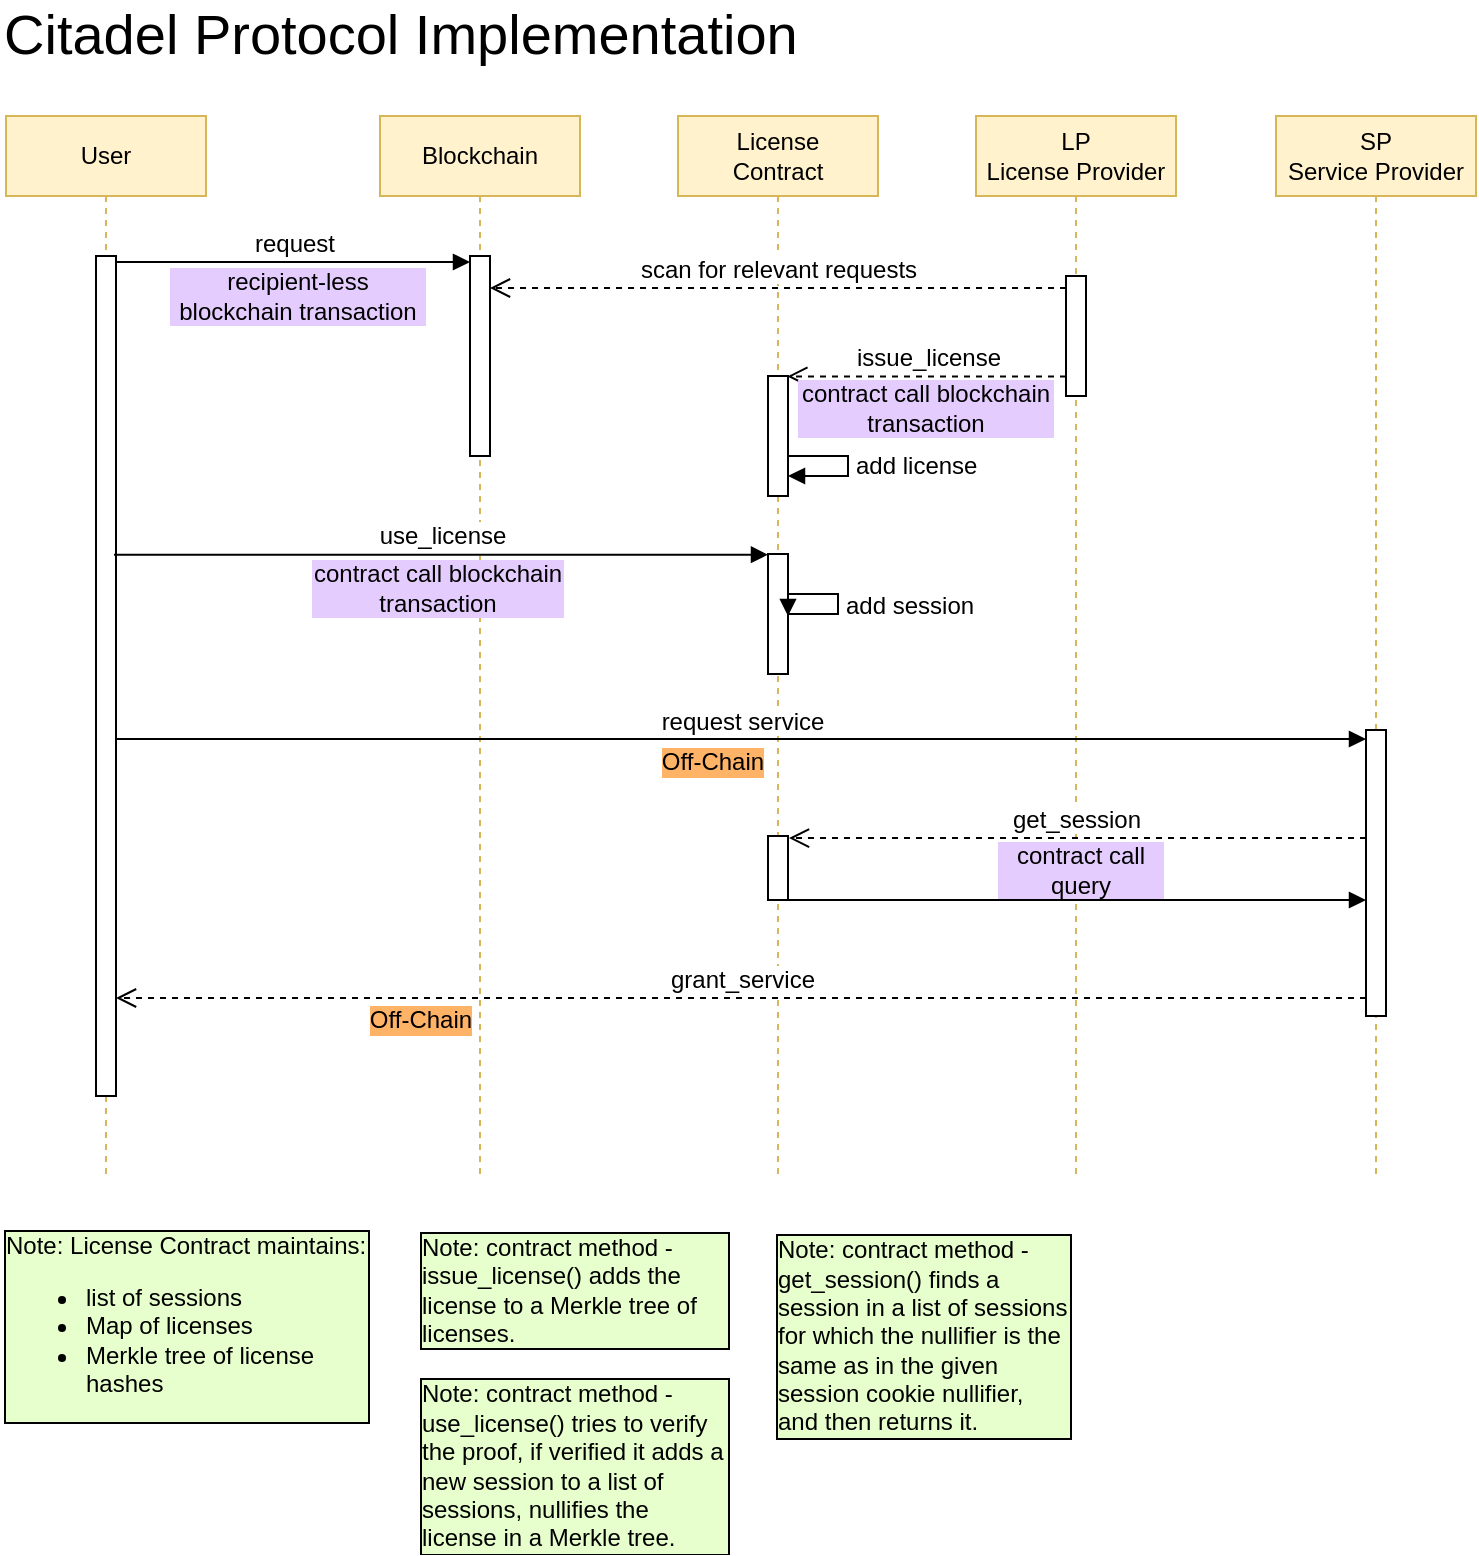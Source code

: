 <mxfile version="20.8.5" type="device"><diagram name="Page-1" id="2YBvvXClWsGukQMizWep"><mxGraphModel dx="1518" dy="735" grid="0" gridSize="10" guides="1" tooltips="1" connect="1" arrows="1" fold="1" page="1" pageScale="1" pageWidth="850" pageHeight="1100" math="0" shadow="0"><root><mxCell id="0"/><mxCell id="1" parent="0"/><mxCell id="u64HSYAH2522ybIrUDP--6" value="Blockchain" style="shape=umlLifeline;perimeter=lifelinePerimeter;whiteSpace=wrap;html=1;container=0;dropTarget=0;collapsible=0;recursiveResize=0;outlineConnect=0;portConstraint=eastwest;newEdgeStyle={&quot;edgeStyle&quot;:&quot;elbowEdgeStyle&quot;,&quot;elbow&quot;:&quot;vertical&quot;,&quot;curved&quot;:0,&quot;rounded&quot;:0};labelBackgroundColor=none;fillColor=#fff2cc;strokeColor=#d6b656;" vertex="1" parent="1"><mxGeometry x="262" y="140" width="100" height="530" as="geometry"/></mxCell><mxCell id="u64HSYAH2522ybIrUDP--7" value="" style="html=1;points=[];perimeter=orthogonalPerimeter;outlineConnect=0;targetShapes=umlLifeline;portConstraint=eastwest;newEdgeStyle={&quot;edgeStyle&quot;:&quot;elbowEdgeStyle&quot;,&quot;elbow&quot;:&quot;vertical&quot;,&quot;curved&quot;:0,&quot;rounded&quot;:0};labelBackgroundColor=none;" vertex="1" parent="u64HSYAH2522ybIrUDP--6"><mxGeometry x="45" y="70" width="10" height="100" as="geometry"/></mxCell><mxCell id="aM9ryv3xv72pqoxQDRHE-1" value="User" style="shape=umlLifeline;perimeter=lifelinePerimeter;whiteSpace=wrap;html=1;container=0;dropTarget=0;collapsible=0;recursiveResize=0;outlineConnect=0;portConstraint=eastwest;newEdgeStyle={&quot;edgeStyle&quot;:&quot;elbowEdgeStyle&quot;,&quot;elbow&quot;:&quot;vertical&quot;,&quot;curved&quot;:0,&quot;rounded&quot;:0};labelBackgroundColor=none;fillColor=#fff2cc;strokeColor=#d6b656;" parent="1" vertex="1"><mxGeometry x="75" y="140" width="100" height="530" as="geometry"/></mxCell><mxCell id="aM9ryv3xv72pqoxQDRHE-2" value="" style="html=1;points=[];perimeter=orthogonalPerimeter;outlineConnect=0;targetShapes=umlLifeline;portConstraint=eastwest;newEdgeStyle={&quot;edgeStyle&quot;:&quot;elbowEdgeStyle&quot;,&quot;elbow&quot;:&quot;vertical&quot;,&quot;curved&quot;:0,&quot;rounded&quot;:0};labelBackgroundColor=none;" parent="aM9ryv3xv72pqoxQDRHE-1" vertex="1"><mxGeometry x="45" y="70" width="10" height="420" as="geometry"/></mxCell><mxCell id="aM9ryv3xv72pqoxQDRHE-5" value="LP&lt;br&gt;License Provider" style="shape=umlLifeline;perimeter=lifelinePerimeter;whiteSpace=wrap;html=1;container=0;dropTarget=0;collapsible=0;recursiveResize=0;outlineConnect=0;portConstraint=eastwest;newEdgeStyle={&quot;edgeStyle&quot;:&quot;elbowEdgeStyle&quot;,&quot;elbow&quot;:&quot;vertical&quot;,&quot;curved&quot;:0,&quot;rounded&quot;:0};fillColor=#fff2cc;strokeColor=#d6b656;" parent="1" vertex="1"><mxGeometry x="560" y="140" width="100" height="530" as="geometry"/></mxCell><mxCell id="aM9ryv3xv72pqoxQDRHE-6" value="" style="html=1;points=[];perimeter=orthogonalPerimeter;outlineConnect=0;targetShapes=umlLifeline;portConstraint=eastwest;newEdgeStyle={&quot;edgeStyle&quot;:&quot;elbowEdgeStyle&quot;,&quot;elbow&quot;:&quot;vertical&quot;,&quot;curved&quot;:0,&quot;rounded&quot;:0};" parent="aM9ryv3xv72pqoxQDRHE-5" vertex="1"><mxGeometry x="45" y="80" width="10" height="60" as="geometry"/></mxCell><mxCell id="4C9R4s7j7FgXvdK5kdj--1" value="License&lt;br&gt;Contract" style="shape=umlLifeline;perimeter=lifelinePerimeter;whiteSpace=wrap;html=1;container=0;dropTarget=0;collapsible=0;recursiveResize=0;outlineConnect=0;portConstraint=eastwest;newEdgeStyle={&quot;edgeStyle&quot;:&quot;elbowEdgeStyle&quot;,&quot;elbow&quot;:&quot;vertical&quot;,&quot;curved&quot;:0,&quot;rounded&quot;:0};fillColor=#fff2cc;strokeColor=#d6b656;" parent="1" vertex="1"><mxGeometry x="411" y="140" width="100" height="530" as="geometry"/></mxCell><mxCell id="4C9R4s7j7FgXvdK5kdj--5" value="Citadel Protocol Implementation" style="text;html=1;strokeColor=none;fillColor=none;align=left;verticalAlign=middle;whiteSpace=wrap;rounded=0;fontSize=28;" parent="1" vertex="1"><mxGeometry x="72" y="84" width="458" height="30" as="geometry"/></mxCell><mxCell id="4C9R4s7j7FgXvdK5kdj--11" value="use_license" style="html=1;verticalAlign=bottom;endArrow=block;rounded=0;fontSize=12;exitX=0.9;exitY=0.427;exitDx=0;exitDy=0;exitPerimeter=0;" parent="1" target="4C9R4s7j7FgXvdK5kdj--2" edge="1"><mxGeometry width="80" relative="1" as="geometry"><mxPoint x="129" y="359.34" as="sourcePoint"/><mxPoint x="451" y="359.34" as="targetPoint"/></mxGeometry></mxCell><mxCell id="4C9R4s7j7FgXvdK5kdj--13" value="" style="html=1;verticalAlign=bottom;endArrow=block;rounded=0;fontSize=12;startArrow=none;" parent="1" edge="1"><mxGeometry y="80" width="80" relative="1" as="geometry"><mxPoint x="470" y="440" as="sourcePoint"/><mxPoint x="470" y="440" as="targetPoint"/><mxPoint x="-80" as="offset"/></mxGeometry></mxCell><mxCell id="4C9R4s7j7FgXvdK5kdj--2" value="" style="html=1;points=[];perimeter=orthogonalPerimeter;outlineConnect=0;targetShapes=umlLifeline;portConstraint=eastwest;newEdgeStyle={&quot;edgeStyle&quot;:&quot;elbowEdgeStyle&quot;,&quot;elbow&quot;:&quot;vertical&quot;,&quot;curved&quot;:0,&quot;rounded&quot;:0};" parent="1" vertex="1"><mxGeometry x="456" y="359" width="10" height="60" as="geometry"/></mxCell><mxCell id="NpgnE28sU-lu2zKAIgDs-9" value="Note: License Contract maintains:&lt;br&gt;&lt;ul&gt;&lt;li&gt;list of sessions&lt;br&gt;&lt;/li&gt;&lt;li&gt;Map of licenses&lt;/li&gt;&lt;li&gt;&lt;span style=&quot;&quot;&gt;Merkle tree of license hashes&lt;/span&gt;&lt;/li&gt;&lt;/ul&gt;" style="text;html=1;strokeColor=none;fillColor=none;align=left;verticalAlign=middle;whiteSpace=wrap;rounded=0;labelBackgroundColor=#E6FFCC;fontSize=12;labelBorderColor=default;shadow=0;" parent="1" vertex="1"><mxGeometry x="72" y="710" width="185" height="70" as="geometry"/></mxCell><mxCell id="LKPpiPYNY-GA1jOvfXVS-2" value="request" style="html=1;verticalAlign=bottom;endArrow=block;rounded=0;fontSize=12;" parent="1" edge="1" target="u64HSYAH2522ybIrUDP--7"><mxGeometry width="80" relative="1" as="geometry"><mxPoint x="130" y="213" as="sourcePoint"/><mxPoint x="365" y="213" as="targetPoint"/></mxGeometry></mxCell><mxCell id="LKPpiPYNY-GA1jOvfXVS-4" value="scan for relevant requests" style="html=1;verticalAlign=bottom;endArrow=open;dashed=1;endSize=8;rounded=0;fontSize=12;" parent="1" edge="1"><mxGeometry relative="1" as="geometry"><mxPoint x="605" y="226" as="sourcePoint"/><mxPoint x="317" y="226" as="targetPoint"/></mxGeometry></mxCell><mxCell id="LKPpiPYNY-GA1jOvfXVS-5" value="recipient-less blockchain transaction" style="text;html=1;strokeColor=none;fillColor=none;align=center;verticalAlign=middle;whiteSpace=wrap;rounded=0;labelBackgroundColor=#E5CCFF;fontSize=12;" parent="1" vertex="1"><mxGeometry x="156" y="215" width="130" height="30" as="geometry"/></mxCell><mxCell id="LKPpiPYNY-GA1jOvfXVS-7" value="issue_license" style="html=1;verticalAlign=bottom;endArrow=open;dashed=1;endSize=8;rounded=0;fontSize=12;entryX=0.967;entryY=0.004;entryDx=0;entryDy=0;entryPerimeter=0;" parent="1" source="aM9ryv3xv72pqoxQDRHE-6" edge="1" target="u64HSYAH2522ybIrUDP--8"><mxGeometry relative="1" as="geometry"><mxPoint x="610" y="269" as="sourcePoint"/><mxPoint x="375" y="269" as="targetPoint"/></mxGeometry></mxCell><mxCell id="LKPpiPYNY-GA1jOvfXVS-8" value="contract call blockchain transaction" style="text;html=1;strokeColor=none;fillColor=none;align=center;verticalAlign=middle;whiteSpace=wrap;rounded=0;labelBackgroundColor=#E5CCFF;fontSize=12;" parent="1" vertex="1"><mxGeometry x="470" y="271" width="130" height="30" as="geometry"/></mxCell><mxCell id="LKPpiPYNY-GA1jOvfXVS-13" value="contract call blockchain transaction" style="text;html=1;strokeColor=none;fillColor=none;align=center;verticalAlign=middle;whiteSpace=wrap;rounded=0;labelBackgroundColor=#E5CCFF;fontSize=12;" parent="1" vertex="1"><mxGeometry x="227" y="361" width="128" height="30" as="geometry"/></mxCell><mxCell id="LKPpiPYNY-GA1jOvfXVS-16" value="request service" style="html=1;verticalAlign=bottom;endArrow=block;rounded=0;fontSize=12;" parent="1" edge="1" target="u64HSYAH2522ybIrUDP--2"><mxGeometry width="80" relative="1" as="geometry"><mxPoint x="130" y="451.5" as="sourcePoint"/><mxPoint x="335" y="451.5" as="targetPoint"/><mxPoint as="offset"/></mxGeometry></mxCell><mxCell id="LKPpiPYNY-GA1jOvfXVS-19" value="" style="html=1;points=[];perimeter=orthogonalPerimeter;labelBackgroundColor=#99FF99;fontSize=12;" parent="1" vertex="1"><mxGeometry x="456" y="500" width="10" height="32" as="geometry"/></mxCell><mxCell id="LKPpiPYNY-GA1jOvfXVS-20" value="get_session" style="html=1;verticalAlign=bottom;endArrow=open;dashed=1;endSize=8;rounded=0;fontSize=12;entryX=1.05;entryY=0.063;entryDx=0;entryDy=0;entryPerimeter=0;" parent="1" edge="1"><mxGeometry x="0.004" relative="1" as="geometry"><mxPoint x="755" y="501" as="sourcePoint"/><mxPoint x="466.5" y="501.016" as="targetPoint"/><mxPoint as="offset"/></mxGeometry></mxCell><mxCell id="LKPpiPYNY-GA1jOvfXVS-21" value="contract call query" style="text;html=1;strokeColor=none;fillColor=none;align=center;verticalAlign=middle;whiteSpace=wrap;rounded=0;labelBackgroundColor=#E5CCFF;fontSize=12;" parent="1" vertex="1"><mxGeometry x="570" y="507" width="85" height="20" as="geometry"/></mxCell><mxCell id="LKPpiPYNY-GA1jOvfXVS-22" value="grant_service" style="html=1;verticalAlign=bottom;endArrow=open;dashed=1;endSize=8;rounded=0;fontSize=12;" parent="1" edge="1"><mxGeometry relative="1" as="geometry"><mxPoint x="755" y="581" as="sourcePoint"/><mxPoint x="130" y="581" as="targetPoint"/></mxGeometry></mxCell><mxCell id="LKPpiPYNY-GA1jOvfXVS-23" value="Off-Chain" style="text;html=1;strokeColor=none;fillColor=none;align=center;verticalAlign=middle;whiteSpace=wrap;rounded=0;labelBackgroundColor=#FFB366;fontSize=12;" parent="1" vertex="1"><mxGeometry x="240" y="577" width="85" height="30" as="geometry"/></mxCell><mxCell id="vlMPqen3POPuIYCPH7TB-2" value="Note: contract method - issue_license() adds the license to a Merkle tree of licenses." style="text;html=1;strokeColor=none;fillColor=none;align=left;verticalAlign=middle;whiteSpace=wrap;rounded=0;labelBackgroundColor=#E6FFCC;fontSize=12;labelBorderColor=default;shadow=0;" parent="1" vertex="1"><mxGeometry x="280" y="717" width="157" height="20" as="geometry"/></mxCell><mxCell id="vlMPqen3POPuIYCPH7TB-3" value="Note: contract method - use_license() tries to verify the proof, if verified it adds a new session to a list of sessions, nullifies the license in a Merkle tree." style="text;html=1;strokeColor=none;fillColor=none;align=left;verticalAlign=middle;whiteSpace=wrap;rounded=0;labelBackgroundColor=#E6FFCC;fontSize=12;labelBorderColor=default;shadow=0;" parent="1" vertex="1"><mxGeometry x="280" y="790" width="157" height="50" as="geometry"/></mxCell><mxCell id="vlMPqen3POPuIYCPH7TB-4" value="Note: contract method - get_session() finds a session in a list of sessions for which the nullifier is the same as in the given session cookie nullifier, and then returns it." style="text;html=1;strokeColor=none;fillColor=none;align=left;verticalAlign=middle;whiteSpace=wrap;rounded=0;labelBackgroundColor=#E6FFCC;fontSize=12;labelBorderColor=default;shadow=0;" parent="1" vertex="1"><mxGeometry x="458" y="740" width="150" height="20" as="geometry"/></mxCell><mxCell id="vlMPqen3POPuIYCPH7TB-6" value="" style="html=1;verticalAlign=bottom;endArrow=block;rounded=0;fontSize=12;" parent="1" edge="1"><mxGeometry width="80" relative="1" as="geometry"><mxPoint x="460" y="532" as="sourcePoint"/><mxPoint x="755" y="532" as="targetPoint"/></mxGeometry></mxCell><mxCell id="u64HSYAH2522ybIrUDP--1" value="SP&lt;br&gt;Service Provider" style="shape=umlLifeline;perimeter=lifelinePerimeter;whiteSpace=wrap;html=1;container=0;dropTarget=0;collapsible=0;recursiveResize=0;outlineConnect=0;portConstraint=eastwest;newEdgeStyle={&quot;edgeStyle&quot;:&quot;elbowEdgeStyle&quot;,&quot;elbow&quot;:&quot;vertical&quot;,&quot;curved&quot;:0,&quot;rounded&quot;:0};fillColor=#fff2cc;strokeColor=#d6b656;" vertex="1" parent="1"><mxGeometry x="710" y="140" width="100" height="530" as="geometry"/></mxCell><mxCell id="u64HSYAH2522ybIrUDP--2" value="" style="html=1;points=[];perimeter=orthogonalPerimeter;outlineConnect=0;targetShapes=umlLifeline;portConstraint=eastwest;newEdgeStyle={&quot;edgeStyle&quot;:&quot;elbowEdgeStyle&quot;,&quot;elbow&quot;:&quot;vertical&quot;,&quot;curved&quot;:0,&quot;rounded&quot;:0};" vertex="1" parent="u64HSYAH2522ybIrUDP--1"><mxGeometry x="45" y="307" width="10" height="143" as="geometry"/></mxCell><mxCell id="u64HSYAH2522ybIrUDP--8" value="" style="html=1;points=[];perimeter=orthogonalPerimeter;rounded=0;shadow=0;labelBackgroundColor=#E6FFCC;labelBorderColor=default;fontSize=12;" vertex="1" parent="1"><mxGeometry x="456" y="270" width="10" height="60" as="geometry"/></mxCell><mxCell id="u64HSYAH2522ybIrUDP--10" value="add session" style="edgeStyle=orthogonalEdgeStyle;html=1;align=left;spacingLeft=2;endArrow=block;rounded=0;fontSize=12;" edge="1" parent="1"><mxGeometry relative="1" as="geometry"><mxPoint x="466" y="379" as="sourcePoint"/><Array as="points"><mxPoint x="491" y="379"/><mxPoint x="491" y="389"/></Array><mxPoint x="466" y="390" as="targetPoint"/></mxGeometry></mxCell><mxCell id="u64HSYAH2522ybIrUDP--19" value="add license" style="edgeStyle=orthogonalEdgeStyle;html=1;align=left;spacingLeft=2;endArrow=block;rounded=0;fontSize=12;" edge="1" parent="1"><mxGeometry relative="1" as="geometry"><mxPoint x="466" y="310" as="sourcePoint"/><Array as="points"><mxPoint x="496" y="310"/><mxPoint x="496" y="320"/></Array><mxPoint x="466" y="320" as="targetPoint"/></mxGeometry></mxCell><mxCell id="u64HSYAH2522ybIrUDP--23" value="Off-Chain" style="text;html=1;strokeColor=none;fillColor=none;align=center;verticalAlign=middle;whiteSpace=wrap;rounded=0;labelBackgroundColor=#FFB366;fontSize=12;" vertex="1" parent="1"><mxGeometry x="386" y="448" width="85" height="30" as="geometry"/></mxCell></root></mxGraphModel></diagram></mxfile>